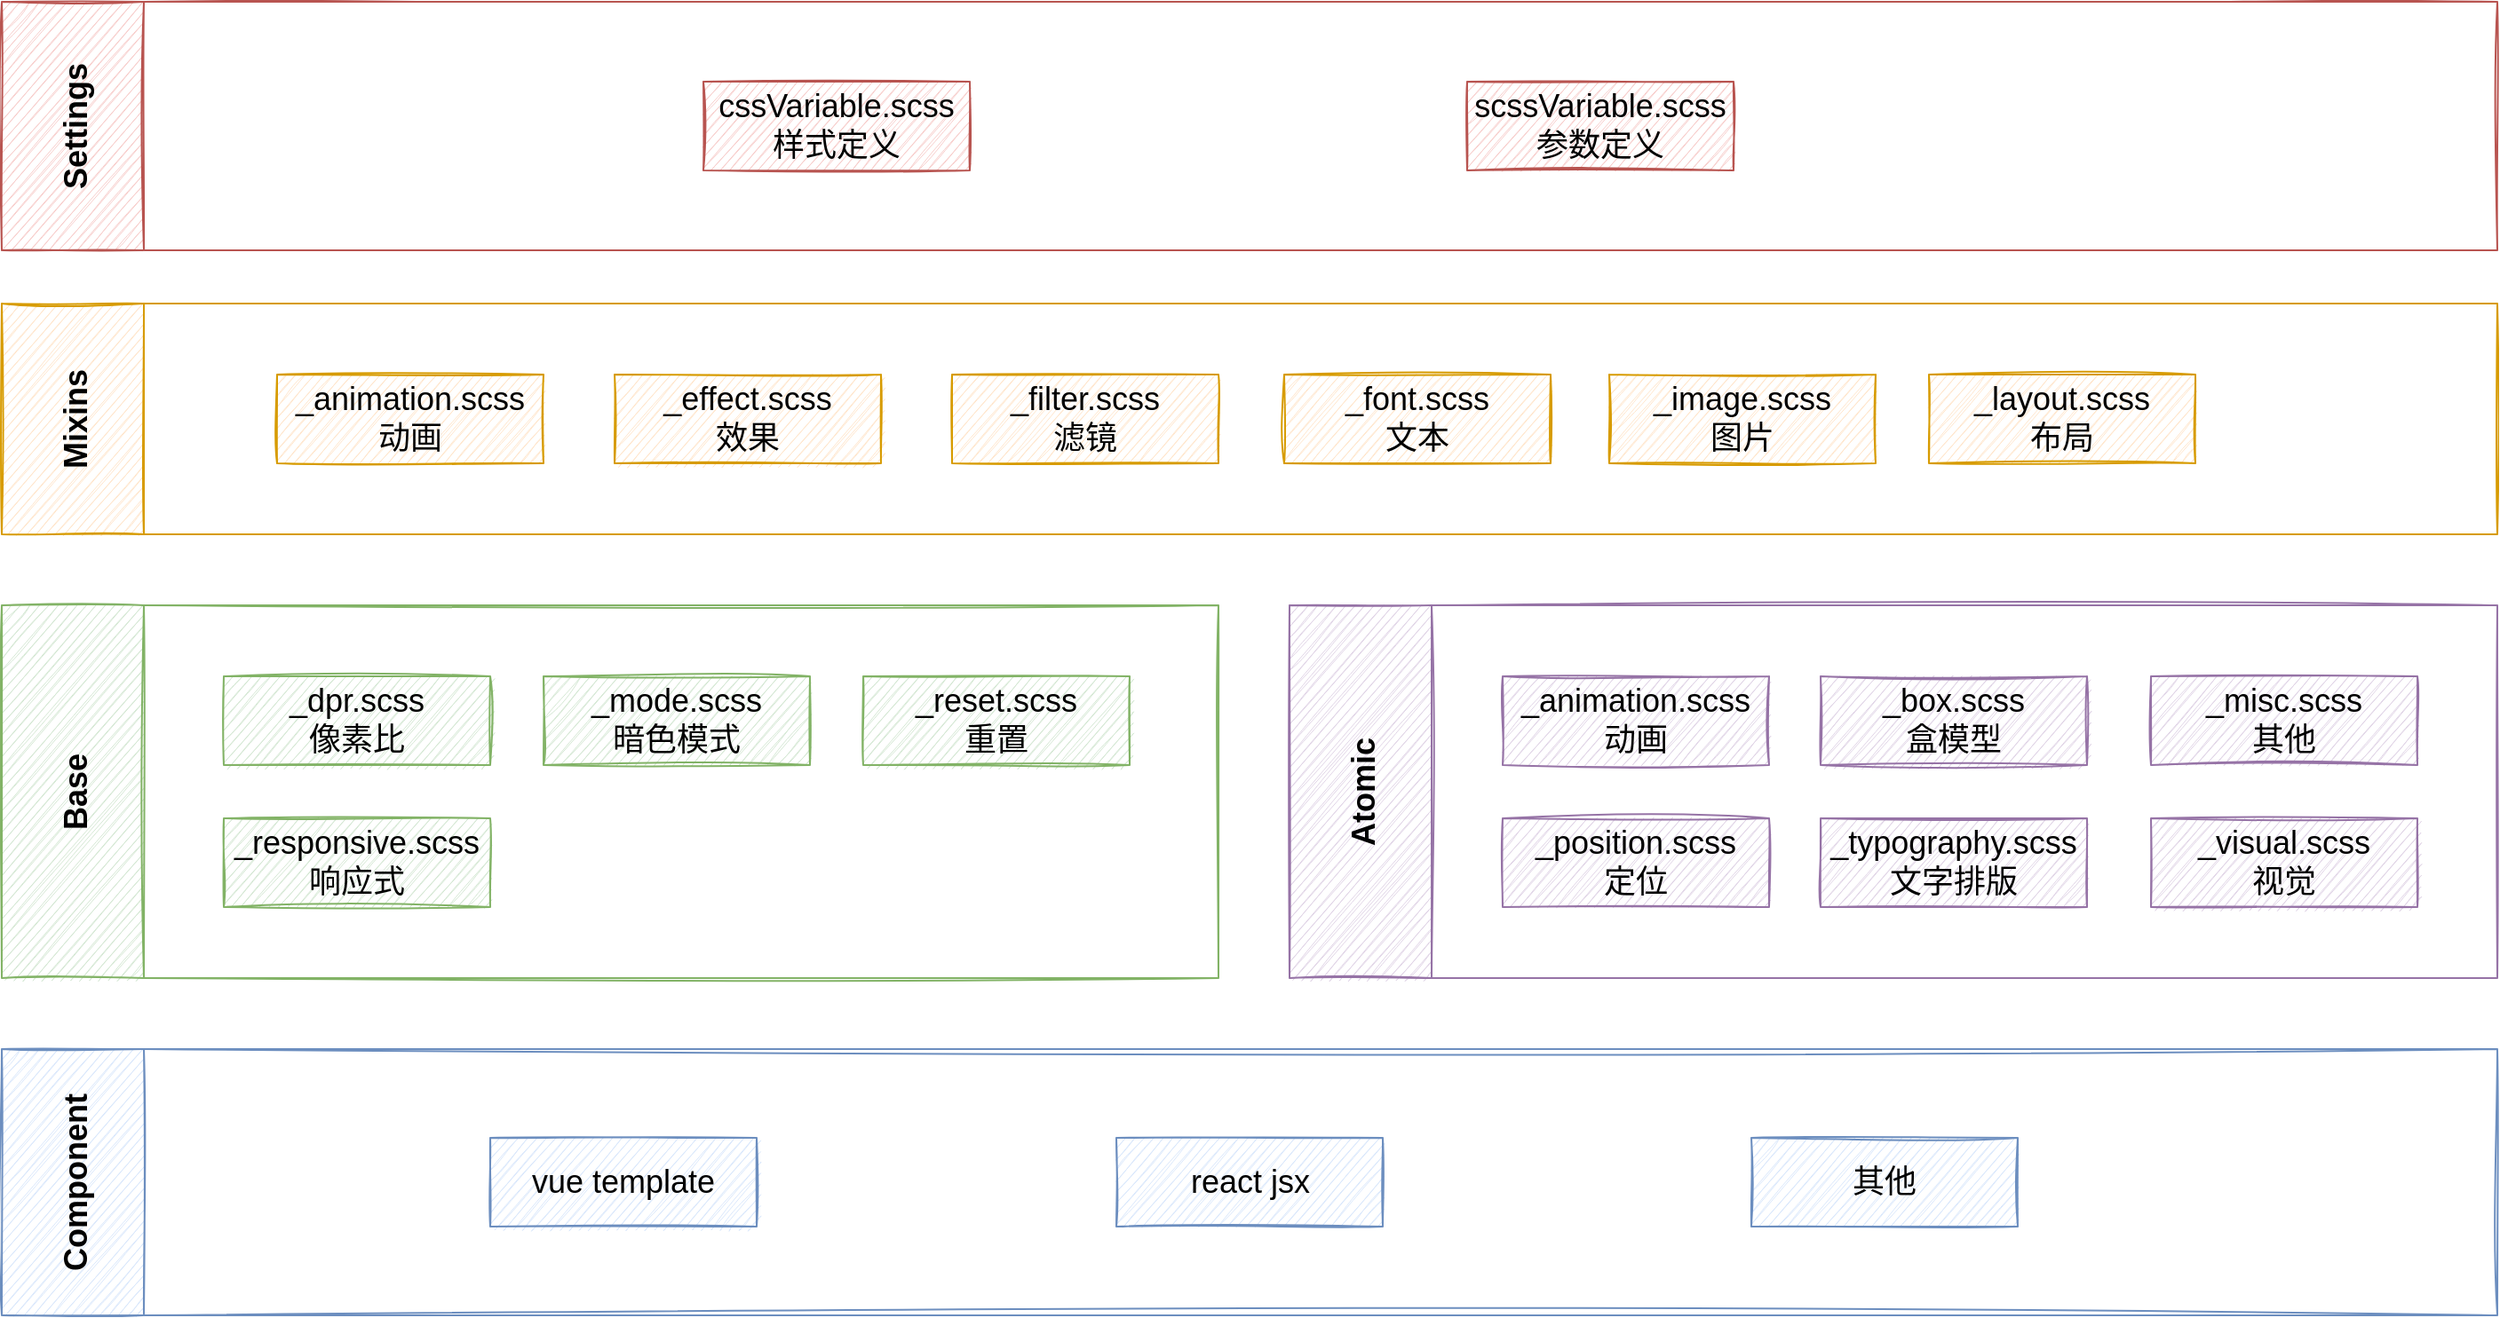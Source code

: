 <mxfile version="21.2.8" type="device">
  <diagram name="架构图" id="e7e014a7-5840-1c2e-5031-d8a46d1fe8dd">
    <mxGraphModel dx="1742" dy="659" grid="1" gridSize="10" guides="1" tooltips="1" connect="1" arrows="1" fold="1" page="1" pageScale="1" pageWidth="827" pageHeight="2069" background="#ffffff" math="0" shadow="0">
      <root>
        <mxCell id="0" />
        <mxCell id="1" parent="0" />
        <mxCell id="0D-Cm4iL27fyGav4VcNu-41" value="Settings" style="swimlane;horizontal=0;startSize=80;fontSize=18;labelBackgroundColor=none;labelBorderColor=none;fillColor=#f8cecc;strokeColor=#b85450;swimlaneFillColor=#ffffff;align=center;verticalAlign=middle;fontStyle=1;sketch=1;glass=0;" parent="1" vertex="1">
          <mxGeometry x="-35" y="310" width="1405" height="140" as="geometry" />
        </mxCell>
        <mxCell id="0D-Cm4iL27fyGav4VcNu-42" value="cssVariable.scss&lt;br&gt;样式定义" style="rounded=0;whiteSpace=wrap;html=1;labelBackgroundColor=none;fontSize=18;align=center;shadow=0;sketch=1;fillColor=#f8cecc;strokeColor=#b85450;glass=0;" parent="0D-Cm4iL27fyGav4VcNu-41" vertex="1">
          <mxGeometry x="395" y="45" width="150" height="50" as="geometry" />
        </mxCell>
        <mxCell id="0D-Cm4iL27fyGav4VcNu-49" value="scssVariable.scss&lt;br&gt;参数定义" style="rounded=0;whiteSpace=wrap;html=1;labelBackgroundColor=none;fontSize=18;align=center;shadow=0;sketch=1;fillColor=#f8cecc;strokeColor=#b85450;" parent="0D-Cm4iL27fyGav4VcNu-41" vertex="1">
          <mxGeometry x="825" y="45" width="150" height="50" as="geometry" />
        </mxCell>
        <mxCell id="0D-Cm4iL27fyGav4VcNu-43" value="Mixins" style="swimlane;horizontal=0;startSize=80;fontSize=18;labelBackgroundColor=none;labelBorderColor=none;fillColor=#ffe6cc;strokeColor=#d79b00;swimlaneFillColor=#ffffff;align=center;verticalAlign=middle;fontStyle=1;sketch=1;glass=0;" parent="1" vertex="1">
          <mxGeometry x="-35" y="480" width="1405" height="130" as="geometry" />
        </mxCell>
        <mxCell id="0D-Cm4iL27fyGav4VcNu-44" value="_animation.scss&lt;br&gt;动画" style="rounded=0;whiteSpace=wrap;html=1;labelBackgroundColor=none;fontSize=18;align=center;shadow=0;sketch=1;fillColor=#ffe6cc;strokeColor=#d79b00;" parent="0D-Cm4iL27fyGav4VcNu-43" vertex="1">
          <mxGeometry x="155" y="40" width="150" height="50" as="geometry" />
        </mxCell>
        <mxCell id="0D-Cm4iL27fyGav4VcNu-51" value="_effect.scss&lt;br&gt;效果" style="rounded=0;whiteSpace=wrap;html=1;labelBackgroundColor=none;fontSize=18;align=center;shadow=0;sketch=1;fillColor=#ffe6cc;strokeColor=#d79b00;" parent="0D-Cm4iL27fyGav4VcNu-43" vertex="1">
          <mxGeometry x="345" y="40" width="150" height="50" as="geometry" />
        </mxCell>
        <mxCell id="0D-Cm4iL27fyGav4VcNu-52" value="_filter.scss&lt;br&gt;滤镜" style="rounded=0;whiteSpace=wrap;html=1;labelBackgroundColor=none;fontSize=18;align=center;shadow=0;sketch=1;fillColor=#ffe6cc;strokeColor=#d79b00;" parent="0D-Cm4iL27fyGav4VcNu-43" vertex="1">
          <mxGeometry x="535" y="40" width="150" height="50" as="geometry" />
        </mxCell>
        <mxCell id="0D-Cm4iL27fyGav4VcNu-53" value="_font.scss&lt;br&gt;文本" style="rounded=0;whiteSpace=wrap;html=1;labelBackgroundColor=none;fontSize=18;align=center;shadow=0;sketch=1;fillColor=#ffe6cc;strokeColor=#d79b00;" parent="0D-Cm4iL27fyGav4VcNu-43" vertex="1">
          <mxGeometry x="722" y="40" width="150" height="50" as="geometry" />
        </mxCell>
        <mxCell id="0D-Cm4iL27fyGav4VcNu-54" value="_image.scss&lt;br&gt;图片" style="rounded=0;whiteSpace=wrap;html=1;labelBackgroundColor=none;fontSize=18;align=center;shadow=0;sketch=1;fillColor=#ffe6cc;strokeColor=#d79b00;" parent="0D-Cm4iL27fyGav4VcNu-43" vertex="1">
          <mxGeometry x="905" y="40" width="150" height="50" as="geometry" />
        </mxCell>
        <mxCell id="0D-Cm4iL27fyGav4VcNu-55" value="_layout.scss&lt;br&gt;布局" style="rounded=0;whiteSpace=wrap;html=1;labelBackgroundColor=none;fontSize=18;align=center;shadow=0;sketch=1;fillColor=#ffe6cc;strokeColor=#d79b00;" parent="0D-Cm4iL27fyGav4VcNu-43" vertex="1">
          <mxGeometry x="1085" y="40" width="150" height="50" as="geometry" />
        </mxCell>
        <mxCell id="0D-Cm4iL27fyGav4VcNu-45" value="Base" style="swimlane;horizontal=0;startSize=80;fontSize=18;labelBackgroundColor=none;labelBorderColor=none;fillColor=#d5e8d4;strokeColor=#82b366;swimlaneFillColor=#ffffff;align=center;verticalAlign=middle;fontStyle=1;sketch=1;glass=0;" parent="1" vertex="1">
          <mxGeometry x="-35" y="650" width="685" height="210" as="geometry" />
        </mxCell>
        <mxCell id="0D-Cm4iL27fyGav4VcNu-46" value="_reset.scss&lt;br&gt;重置" style="rounded=0;whiteSpace=wrap;html=1;labelBackgroundColor=none;fontSize=18;align=center;shadow=0;sketch=1;fillColor=#d5e8d4;strokeColor=#82b366;" parent="0D-Cm4iL27fyGav4VcNu-45" vertex="1">
          <mxGeometry x="485" y="40" width="150" height="50" as="geometry" />
        </mxCell>
        <mxCell id="0D-Cm4iL27fyGav4VcNu-62" value="_responsive.scss&lt;br&gt;响应式" style="rounded=0;whiteSpace=wrap;html=1;labelBackgroundColor=none;fontSize=18;align=center;shadow=0;sketch=1;fillColor=#d5e8d4;strokeColor=#82b366;" parent="0D-Cm4iL27fyGav4VcNu-45" vertex="1">
          <mxGeometry x="125" y="120" width="150" height="50" as="geometry" />
        </mxCell>
        <mxCell id="0D-Cm4iL27fyGav4VcNu-61" value="_dpr.scss&lt;br&gt;像素比" style="rounded=0;whiteSpace=wrap;html=1;labelBackgroundColor=none;fontSize=18;align=center;shadow=0;sketch=1;fillColor=#d5e8d4;strokeColor=#82b366;" parent="0D-Cm4iL27fyGav4VcNu-45" vertex="1">
          <mxGeometry x="125" y="40" width="150" height="50" as="geometry" />
        </mxCell>
        <mxCell id="k6RmlHaKGHc4zmURy60U-1" value="_mode.scss&lt;br&gt;暗色模式" style="rounded=0;whiteSpace=wrap;html=1;labelBackgroundColor=none;fontSize=18;align=center;shadow=0;sketch=1;fillColor=#d5e8d4;strokeColor=#82b366;" parent="0D-Cm4iL27fyGav4VcNu-45" vertex="1">
          <mxGeometry x="305" y="40" width="150" height="50" as="geometry" />
        </mxCell>
        <mxCell id="0D-Cm4iL27fyGav4VcNu-63" value="Component" style="swimlane;horizontal=0;startSize=80;fontSize=18;labelBackgroundColor=none;labelBorderColor=none;fillColor=#dae8fc;strokeColor=#6c8ebf;swimlaneFillColor=#ffffff;align=center;verticalAlign=middle;fontStyle=1;sketch=1;glass=0;" parent="1" vertex="1">
          <mxGeometry x="-35" y="900" width="1405" height="150" as="geometry" />
        </mxCell>
        <mxCell id="0D-Cm4iL27fyGav4VcNu-64" value="vue template" style="rounded=0;whiteSpace=wrap;html=1;labelBackgroundColor=none;fontSize=18;align=center;shadow=0;sketch=1;fillColor=#dae8fc;strokeColor=#6c8ebf;" parent="0D-Cm4iL27fyGav4VcNu-63" vertex="1">
          <mxGeometry x="275" y="50" width="150" height="50" as="geometry" />
        </mxCell>
        <mxCell id="0D-Cm4iL27fyGav4VcNu-65" value="react jsx" style="rounded=0;whiteSpace=wrap;html=1;labelBackgroundColor=none;fontSize=18;align=center;shadow=0;sketch=1;fillColor=#dae8fc;strokeColor=#6c8ebf;" parent="0D-Cm4iL27fyGav4VcNu-63" vertex="1">
          <mxGeometry x="627.5" y="50" width="150" height="50" as="geometry" />
        </mxCell>
        <mxCell id="0D-Cm4iL27fyGav4VcNu-68" value="其他" style="rounded=0;whiteSpace=wrap;html=1;labelBackgroundColor=none;fontSize=18;align=center;shadow=0;sketch=1;fillColor=#dae8fc;strokeColor=#6c8ebf;" parent="0D-Cm4iL27fyGav4VcNu-63" vertex="1">
          <mxGeometry x="985" y="50" width="150" height="50" as="geometry" />
        </mxCell>
        <mxCell id="0D-Cm4iL27fyGav4VcNu-70" value="Atomic" style="swimlane;horizontal=0;startSize=80;fontSize=18;labelBackgroundColor=none;labelBorderColor=none;fillColor=#e1d5e7;strokeColor=#9673a6;swimlaneFillColor=#ffffff;align=center;verticalAlign=middle;fontStyle=1;sketch=1;glass=0;" parent="1" vertex="1">
          <mxGeometry x="690" y="650" width="680" height="210" as="geometry" />
        </mxCell>
        <mxCell id="0D-Cm4iL27fyGav4VcNu-71" value="_animation.scss&lt;br&gt;动画" style="rounded=0;whiteSpace=wrap;html=1;labelBackgroundColor=none;fontSize=18;align=center;shadow=0;sketch=1;fillColor=#e1d5e7;strokeColor=#9673a6;" parent="0D-Cm4iL27fyGav4VcNu-70" vertex="1">
          <mxGeometry x="120" y="40" width="150" height="50" as="geometry" />
        </mxCell>
        <mxCell id="0D-Cm4iL27fyGav4VcNu-72" value="_box.scss&lt;br&gt;盒模型" style="rounded=0;whiteSpace=wrap;html=1;labelBackgroundColor=none;fontSize=18;align=center;shadow=0;sketch=1;fillColor=#e1d5e7;strokeColor=#9673a6;" parent="0D-Cm4iL27fyGav4VcNu-70" vertex="1">
          <mxGeometry x="299" y="40" width="150" height="50" as="geometry" />
        </mxCell>
        <mxCell id="0D-Cm4iL27fyGav4VcNu-73" value="_misc.scss&lt;br&gt;其他" style="rounded=0;whiteSpace=wrap;html=1;labelBackgroundColor=none;fontSize=18;align=center;shadow=0;sketch=1;fillColor=#e1d5e7;strokeColor=#9673a6;" parent="0D-Cm4iL27fyGav4VcNu-70" vertex="1">
          <mxGeometry x="485" y="40" width="150" height="50" as="geometry" />
        </mxCell>
        <mxCell id="0D-Cm4iL27fyGav4VcNu-75" value="_position.scss&lt;br&gt;定位" style="rounded=0;whiteSpace=wrap;html=1;labelBackgroundColor=none;fontSize=18;align=center;shadow=0;sketch=1;fillColor=#e1d5e7;strokeColor=#9673a6;" parent="0D-Cm4iL27fyGav4VcNu-70" vertex="1">
          <mxGeometry x="120" y="120" width="150" height="50" as="geometry" />
        </mxCell>
        <mxCell id="0D-Cm4iL27fyGav4VcNu-76" value="_typography.scss&lt;br&gt;文字排版" style="rounded=0;whiteSpace=wrap;html=1;labelBackgroundColor=none;fontSize=18;align=center;shadow=0;sketch=1;fillColor=#e1d5e7;strokeColor=#9673a6;" parent="0D-Cm4iL27fyGav4VcNu-70" vertex="1">
          <mxGeometry x="299" y="120" width="150" height="50" as="geometry" />
        </mxCell>
        <mxCell id="0D-Cm4iL27fyGav4VcNu-77" value="_visual.scss&lt;br&gt;视觉" style="rounded=0;whiteSpace=wrap;html=1;labelBackgroundColor=none;fontSize=18;align=center;shadow=0;sketch=1;fillColor=#e1d5e7;strokeColor=#9673a6;" parent="0D-Cm4iL27fyGav4VcNu-70" vertex="1">
          <mxGeometry x="485" y="120" width="150" height="50" as="geometry" />
        </mxCell>
      </root>
    </mxGraphModel>
  </diagram>
</mxfile>
